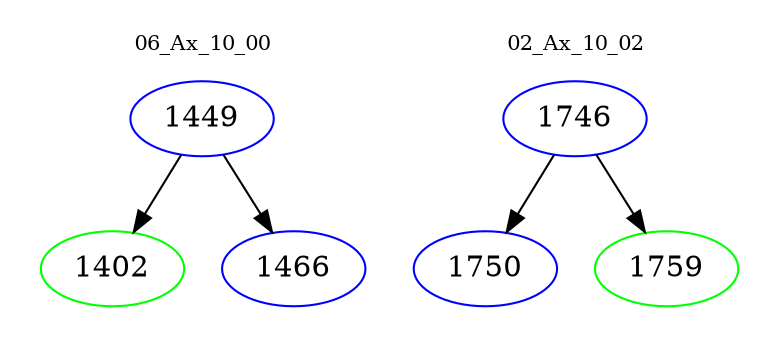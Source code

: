 digraph{
subgraph cluster_0 {
color = white
label = "06_Ax_10_00";
fontsize=10;
T0_1449 [label="1449", color="blue"]
T0_1449 -> T0_1402 [color="black"]
T0_1402 [label="1402", color="green"]
T0_1449 -> T0_1466 [color="black"]
T0_1466 [label="1466", color="blue"]
}
subgraph cluster_1 {
color = white
label = "02_Ax_10_02";
fontsize=10;
T1_1746 [label="1746", color="blue"]
T1_1746 -> T1_1750 [color="black"]
T1_1750 [label="1750", color="blue"]
T1_1746 -> T1_1759 [color="black"]
T1_1759 [label="1759", color="green"]
}
}
